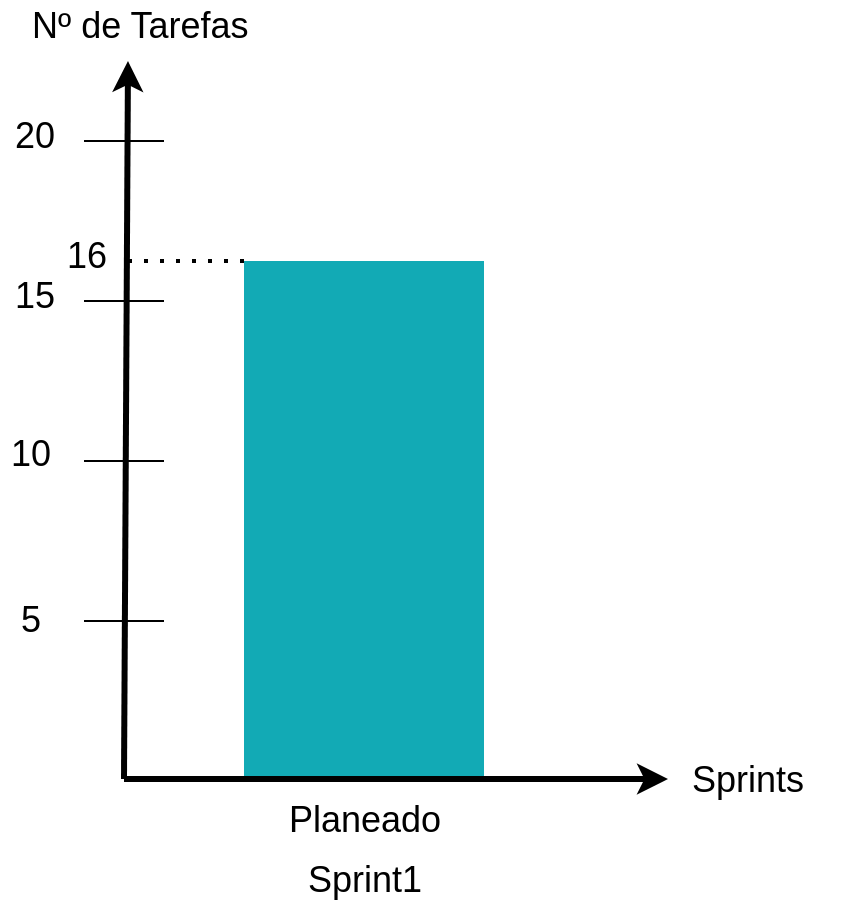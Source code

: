 <mxfile version="22.1.21" type="device">
  <diagram id="07fea595-8f29-1299-0266-81d95cde20df" name="Page-1">
    <mxGraphModel dx="-501" dy="176" grid="1" gridSize="10" guides="1" tooltips="1" connect="1" arrows="1" fold="1" page="1" pageScale="1" pageWidth="1169" pageHeight="827" background="none" math="0" shadow="0">
      <root>
        <mxCell id="0" />
        <mxCell id="1" parent="0" />
        <mxCell id="723" value="" style="whiteSpace=wrap;fillColor=#12AAB5;gradientColor=none;gradientDirection=east;strokeColor=none;html=1;fontColor=#23445d;" parent="1" vertex="1">
          <mxGeometry x="2752" y="1089.5" width="120" height="259" as="geometry" />
        </mxCell>
        <mxCell id="727" value="" style="edgeStyle=none;html=1;fontColor=#000000;strokeWidth=3;strokeColor=#000000;" parent="1" edge="1">
          <mxGeometry width="100" height="100" relative="1" as="geometry">
            <mxPoint x="2692" y="1348.5" as="sourcePoint" />
            <mxPoint x="2694" y="989.5" as="targetPoint" />
          </mxGeometry>
        </mxCell>
        <mxCell id="734" value="" style="edgeStyle=none;html=1;fontColor=#000000;strokeWidth=3;strokeColor=#000000;" parent="1" edge="1">
          <mxGeometry width="100" height="100" relative="1" as="geometry">
            <mxPoint x="2692" y="1348.5" as="sourcePoint" />
            <mxPoint x="2964" y="1348.5" as="targetPoint" />
          </mxGeometry>
        </mxCell>
        <mxCell id="735" value="Sprints" style="text;spacingTop=-5;html=1;fontSize=18;fontStyle=0;points=[];strokeColor=none;" parent="1" vertex="1">
          <mxGeometry x="2974" y="1336.5" width="80" height="20" as="geometry" />
        </mxCell>
        <mxCell id="737" value="Sprint1" style="text;spacingTop=-5;align=center;verticalAlign=middle;fontStyle=0;html=1;fontSize=18;points=[];strokeColor=none;" parent="1" vertex="1">
          <mxGeometry x="2752" y="1386.5" width="120" height="30" as="geometry" />
        </mxCell>
        <mxCell id="745" value="Nº de Tarefas" style="text;spacingTop=-5;html=1;fontSize=18;fontStyle=0;points=[]" parent="1" vertex="1">
          <mxGeometry x="2644" y="959.5" width="80" height="20" as="geometry" />
        </mxCell>
        <mxCell id="746" value="5" style="text;spacingTop=-5;align=center;verticalAlign=middle;fontStyle=0;html=1;fontSize=18;points=[]" parent="1" vertex="1">
          <mxGeometry x="2630" y="1206.5" width="30" height="130.0" as="geometry" />
        </mxCell>
        <mxCell id="747" value="10" style="text;spacingTop=-5;align=center;verticalAlign=middle;fontStyle=0;html=1;fontSize=18;points=[]" parent="1" vertex="1">
          <mxGeometry x="2630" y="1158.5" width="30" height="60" as="geometry" />
        </mxCell>
        <mxCell id="748" value="15" style="text;spacingTop=-5;align=center;verticalAlign=middle;fontStyle=0;html=1;fontSize=18;points=[]" parent="1" vertex="1">
          <mxGeometry x="2634" y="1089.5" width="26" height="40" as="geometry" />
        </mxCell>
        <mxCell id="GDj1hMKmHIbwkr3ay9AX-755" value="" style="endArrow=none;html=1;rounded=0;" edge="1" parent="1">
          <mxGeometry width="50" height="50" relative="1" as="geometry">
            <mxPoint x="2672" y="1269.5" as="sourcePoint" />
            <mxPoint x="2712" y="1269.5" as="targetPoint" />
          </mxGeometry>
        </mxCell>
        <mxCell id="GDj1hMKmHIbwkr3ay9AX-756" value="" style="endArrow=none;html=1;rounded=0;" edge="1" parent="1">
          <mxGeometry width="50" height="50" relative="1" as="geometry">
            <mxPoint x="2672" y="1189.5" as="sourcePoint" />
            <mxPoint x="2712" y="1189.5" as="targetPoint" />
          </mxGeometry>
        </mxCell>
        <mxCell id="GDj1hMKmHIbwkr3ay9AX-757" value="" style="endArrow=none;html=1;rounded=0;" edge="1" parent="1">
          <mxGeometry width="50" height="50" relative="1" as="geometry">
            <mxPoint x="2672" y="1109.5" as="sourcePoint" />
            <mxPoint x="2712" y="1109.5" as="targetPoint" />
          </mxGeometry>
        </mxCell>
        <mxCell id="GDj1hMKmHIbwkr3ay9AX-758" value="" style="endArrow=none;html=1;rounded=0;" edge="1" parent="1">
          <mxGeometry width="50" height="50" relative="1" as="geometry">
            <mxPoint x="2672" y="1029.5" as="sourcePoint" />
            <mxPoint x="2712" y="1029.5" as="targetPoint" />
          </mxGeometry>
        </mxCell>
        <mxCell id="GDj1hMKmHIbwkr3ay9AX-759" value="20" style="text;spacingTop=-5;align=center;verticalAlign=middle;fontStyle=0;html=1;fontSize=18;points=[]" vertex="1" parent="1">
          <mxGeometry x="2634" y="1009.5" width="26" height="40" as="geometry" />
        </mxCell>
        <mxCell id="GDj1hMKmHIbwkr3ay9AX-760" value="Planeado" style="text;spacingTop=-5;align=center;verticalAlign=middle;fontStyle=0;html=1;fontSize=18;points=[];strokeColor=none;" vertex="1" parent="1">
          <mxGeometry x="2752" y="1356.5" width="120" height="30" as="geometry" />
        </mxCell>
        <mxCell id="GDj1hMKmHIbwkr3ay9AX-762" value="" style="endArrow=none;dashed=1;html=1;dashPattern=1 3;strokeWidth=2;rounded=0;entryX=0;entryY=0;entryDx=0;entryDy=0;" edge="1" parent="1" target="723">
          <mxGeometry width="50" height="50" relative="1" as="geometry">
            <mxPoint x="2694" y="1089.5" as="sourcePoint" />
            <mxPoint x="2794" y="1039.5" as="targetPoint" />
          </mxGeometry>
        </mxCell>
        <mxCell id="GDj1hMKmHIbwkr3ay9AX-763" value="16" style="text;spacingTop=-5;align=center;verticalAlign=middle;fontStyle=0;html=1;fontSize=18;points=[]" vertex="1" parent="1">
          <mxGeometry x="2660" y="1069.5" width="26" height="40" as="geometry" />
        </mxCell>
      </root>
    </mxGraphModel>
  </diagram>
</mxfile>
